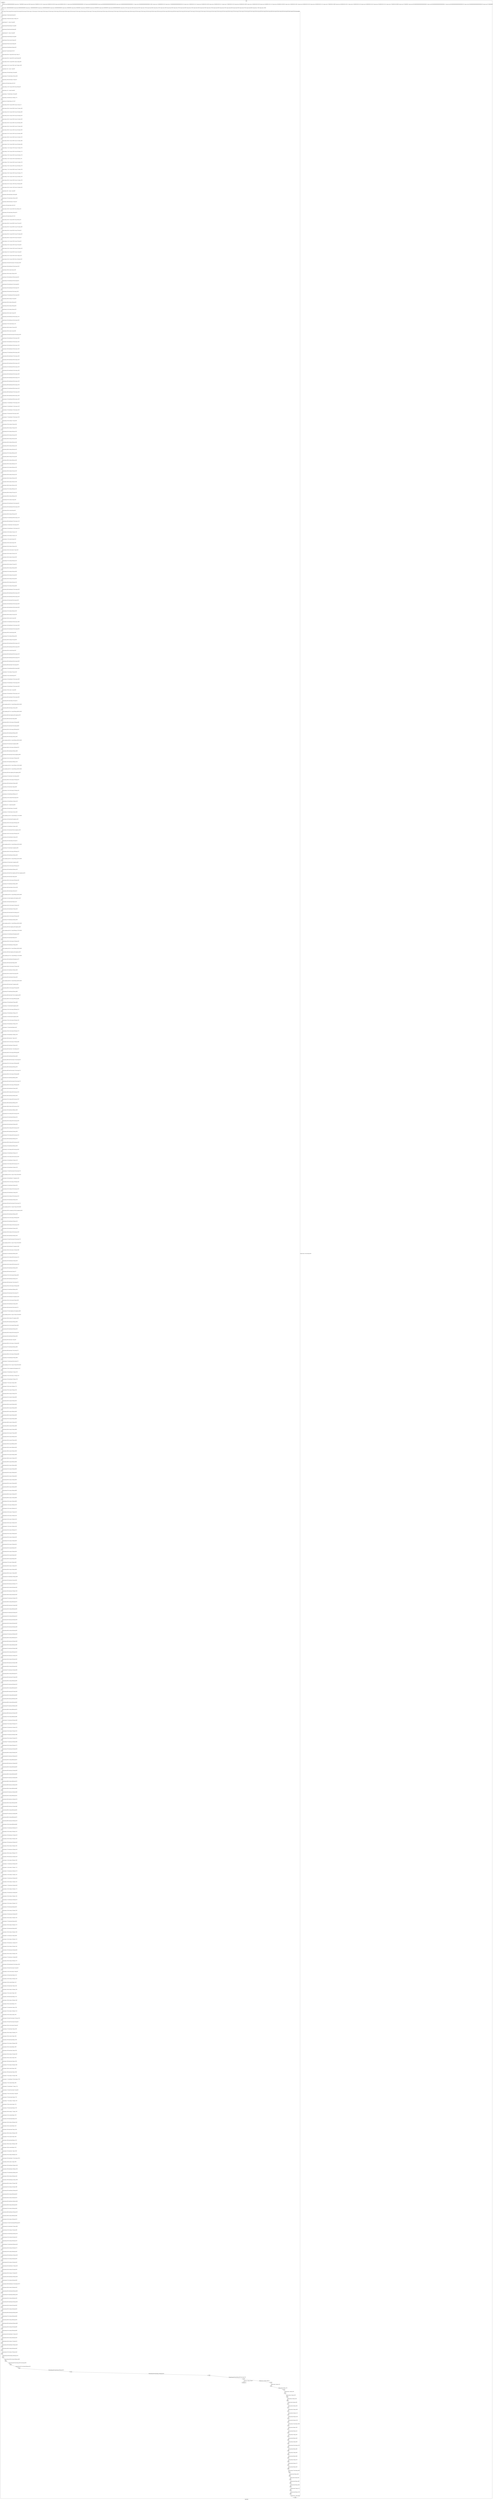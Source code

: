 digraph G {
label="Btor2XCFA";
subgraph cluster_0 {
label="main";
main_init[];
l1[];
l3[];
l4[];
l5[];
l6[];
l7[];
l8[];
l9[];
l10[];
l11[];
l12[];
l13[];
l14[];
l15[];
l16[];
l17[];
l18[];
l19[];
l20[];
l21[];
l22[];
l23[];
l24[];
l25[];
l26[];
l27[];
l28[];
l29[];
l30[];
l31[];
l32[];
l33[];
l34[];
l35[];
l36[];
l37[];
l38[];
l39[];
l40[];
l41[];
l42[];
l43[];
l44[];
l45[];
l46[];
l47[];
l48[];
l49[];
l50[];
l51[];
l52[];
l53[];
l54[];
l55[];
l56[];
l57[];
l58[];
l59[];
l60[];
l61[];
l62[];
l63[];
l64[];
l65[];
l66[];
l67[];
l68[];
l69[];
l70[];
l71[];
l72[];
l73[];
l74[];
l75[];
l76[];
l77[];
l78[];
l79[];
l80[];
l81[];
l82[];
l83[];
l84[];
l85[];
l86[];
l87[];
l88[];
l89[];
l90[];
l91[];
l92[];
l93[];
l94[];
l95[];
l96[];
l97[];
l98[];
l99[];
l100[];
l101[];
l102[];
l103[];
l104[];
l105[];
l106[];
l107[];
l108[];
l109[];
l110[];
l111[];
l112[];
l113[];
l114[];
l115[];
l116[];
l117[];
l118[];
l119[];
l120[];
l121[];
l122[];
l123[];
l124[];
l125[];
l126[];
l127[];
l128[];
l129[];
l130[];
l131[];
l132[];
l133[];
l134[];
l135[];
l136[];
l137[];
l138[];
l139[];
l140[];
l141[];
l142[];
l143[];
l144[];
l145[];
l146[];
l147[];
l148[];
l149[];
l150[];
l151[];
l152[];
l153[];
l154[];
l155[];
l156[];
l157[];
l158[];
l159[];
l160[];
l161[];
l162[];
l163[];
l164[];
l165[];
l166[];
l167[];
l168[];
l169[];
l170[];
l171[];
l172[];
l173[];
l174[];
l175[];
l176[];
l177[];
l178[];
l179[];
l180[];
l181[];
l182[];
l183[];
l184[];
l185[];
l186[];
l187[];
l188[];
l189[];
l190[];
l191[];
l192[];
l193[];
l194[];
l195[];
l196[];
l197[];
l198[];
l199[];
l200[];
l201[];
l202[];
l203[];
l204[];
l205[];
l206[];
l207[];
l208[];
l209[];
l210[];
l211[];
l212[];
l213[];
l214[];
l215[];
l216[];
l217[];
l218[];
l219[];
l220[];
l221[];
l222[];
l223[];
l224[];
l225[];
l226[];
l227[];
l228[];
l229[];
l230[];
l231[];
l232[];
l233[];
l234[];
l235[];
l236[];
l237[];
l238[];
l239[];
l240[];
l241[];
l242[];
l243[];
l244[];
l245[];
l246[];
l247[];
l248[];
l249[];
l250[];
l251[];
l252[];
l253[];
l254[];
l255[];
l256[];
l257[];
l258[];
l259[];
l260[];
l261[];
l262[];
l263[];
l264[];
l265[];
l266[];
l267[];
l268[];
l269[];
l270[];
l271[];
l272[];
l273[];
l274[];
l275[];
l276[];
l277[];
l278[];
l279[];
l280[];
l281[];
l282[];
l283[];
l284[];
l285[];
l286[];
l287[];
l288[];
l289[];
l290[];
l291[];
l292[];
l293[];
l294[];
l295[];
l296[];
l297[];
l298[];
l299[];
l300[];
l301[];
l302[];
l303[];
l304[];
l305[];
l306[];
l307[];
l308[];
l309[];
l310[];
l311[];
l312[];
l313[];
l314[];
l315[];
l316[];
l317[];
l318[];
l319[];
l320[];
l321[];
l322[];
l323[];
l324[];
l325[];
l326[];
l327[];
l328[];
l329[];
l330[];
l331[];
l332[];
l333[];
l334[];
l335[];
l336[];
l337[];
l338[];
l339[];
l340[];
l341[];
l342[];
l343[];
l344[];
l345[];
l346[];
l347[];
l348[];
l349[];
l350[];
l351[];
l352[];
l353[];
l354[];
l355[];
l356[];
l357[];
l358[];
l359[];
l360[];
l361[];
l362[];
l363[];
l364[];
l365[];
l366[];
l367[];
l368[];
l369[];
l370[];
l371[];
l372[];
l373[];
l374[];
l375[];
l376[];
l377[];
l378[];
l379[];
l380[];
l381[];
l382[];
l383[];
l384[];
l385[];
l386[];
l387[];
l388[];
l389[];
l390[];
l391[];
l392[];
l393[];
l394[];
l395[];
l396[];
l397[];
l398[];
l399[];
l400[];
l401[];
l402[];
l403[];
l404[];
l405[];
l406[];
l407[];
l408[];
l409[];
l410[];
l411[];
l412[];
l413[];
l414[];
l415[];
l416[];
l417[];
l418[];
l419[];
l420[];
l421[];
l422[];
l423[];
l424[];
l425[];
l426[];
l427[];
l428[];
l429[];
l430[];
l431[];
l432[];
l433[];
l434[];
l435[];
l436[];
l437[];
l438[];
l439[];
l440[];
l441[];
l442[];
l443[];
l444[];
l445[];
l446[];
l447[];
l448[];
l449[];
l450[];
l451[];
l452[];
l453[];
l454[];
l455[];
l456[];
l457[];
l458[];
l459[];
l460[];
l461[];
l462[];
l463[];
l464[];
l465[];
l466[];
l467[];
l468[];
l469[];
l470[];
l471[];
l472[];
l473[];
l474[];
l475[];
l476[];
l477[];
l478[];
l479[];
l480[];
l481[];
l482[];
l483[];
l484[];
l485[];
l486[];
l487[];
l488[];
l489[];
l490[];
l491[];
l492[];
l493[];
l494[];
l495[];
l496[];
l497[];
l498[];
l499[];
l500[];
l501[];
l502[];
l503[];
l504[];
l505[];
l506[];
l507[];
l508[];
l509[];
l510[];
l511[];
l512[];
l513[];
l514[];
l515[];
l516[];
l517[];
l518[];
l519[];
l520[];
l521[];
l522[];
l523[];
l524[];
l525[];
l526[];
l527[];
l528[];
l529[];
l530[];
l531[];
l532[];
l533[];
l534[];
l535[];
l536[];
l537[];
l538[];
l539[];
l540[];
l541[];
l542[];
l543[];
l544[];
l545[];
l546[];
l547[];
l548[];
l549[];
l550[];
l551[];
l552[];
l553[];
l554[];
l555[];
l556[];
l557[];
l558[];
l559[];
l560[];
l561[];
l562[];
l563[];
l564[];
l565[];
l566[];
l567[];
l568[];
l569[];
l570[];
l571[];
l572[];
l573[];
l574[];
l575[];
l576[];
l577[];
l578[];
l579[];
l580[];
l581[];
l582[];
l583[];
l584[];
l585[];
l586[];
l587[];
l588[];
l589[];
l590[];
l591[];
l592[];
l593[];
l594[];
l595[];
l596[];
l597[];
l598[];
l599[];
l600[];
l601[];
l602[];
l603[];
l604[];
l605[];
l606[];
l607[];
l608[];
l609[];
l610[];
l611[];
l612[];
l613[];
l614[];
l615[];
l616[];
l617[];
l618[];
l619[];
l620[];
l621[];
l622[];
l623[];
l624[];
l625[];
l626[];
l627[];
l628[];
l629[];
l630[];
l631[];
l632[];
l633[];
l634[];
l635[];
l636[];
l637[];
l638[];
l639[];
l640[];
l641[];
l642[];
l643[];
l644[];
l645[];
l646[];
l647[];
l648[];
l649[];
l650[];
l651[];
l652[];
l653[];
l654[];
l655[];
l656[];
l657[];
l658[];
l659[];
l660[];
l661[];
l662[];
l663[];
main_error[];
l664[];
l665[];
l666[];
l667[];
l668[];
l669[];
l670[];
l671[];
l672[];
l673[];
l674[];
l675[];
l676[];
l677[];
l678[];
l679[];
l680[];
l681[];
l682[];
l683[];
l684[];
l685[];
l686[];
l687[];
l688[];
l689[];
l690[];
l691[];
l692[];
l693[];
l694[];
l695[];
l696[];
main_init -> l1 [label="[(assign const_6 #b0000000000000000),(assign const_17 #b00000000),(assign const_30 #b0),(assign const_79 #b0000011011101011),(assign const_81 #b0000011001100100),(assign const_83 #b0000011000110111),(assign const_85 #b00000000000000000000000000111100),(assign const_86 #b0000000000000000),(assign const_88 #b00000000000000000000000000010000),(assign const_91 #b00000000000000000000000000001111),(assign const_106 #b00000000000000000000000011100001),(assign const_113 #b0000000010011010),(assign const_115 #b00000000000000000000000010010110),(assign const_121 #b0000100011011101),(assign const_123 #b0000100101100100),(assign const_125 #b0000100100110111),(assign const_127 #b0000100011011010),(assign const_129 #b0000100101100001),(assign const_131 #b0000100100110100),(assign const_134 #b0000011010111110),(assign const_136 #b0000011010010001),(assign const_141 #b0000100011100011),(assign const_143 #b0000100101101010),(assign const_145 #b0000100100111101),(assign const_147 #b0000100011100000),(assign const_149 #b0000100101100111),(assign const_151 #b0000100100111010),(assign const_153 #b0000100011100110),(assign const_155 #b0000100101101101),(assign const_157 #b0000100101000000),(assign const_197 #b00000001),(assign const_382 #b00000000000000000000000000000001),(assign const_385 #b00000000000000000000000000000111),(assign const_394 #b00000000000000000000000000001010),(assign const_403 #b00000000000000000000000000000100),(assign const_527 #b00000000)] "];
l3 -> l4 [label="[(havoc input_78),(havoc input_80),(havoc input_82),(havoc input_84),(havoc input_103),(havoc input_112),(havoc input_114),(havoc input_120),(havoc input_122),(havoc input_124),(havoc input_126),(havoc input_128),(havoc input_130),(havoc input_132),(havoc input_133),(havoc input_135),(havoc input_137),(havoc input_138),(havoc input_139),(havoc input_140),(havoc input_142),(havoc input_144),(havoc input_146),(havoc input_148),(havoc input_150),(havoc input_152),(havoc input_154),(havoc input_156),(havoc input_158),(havoc input_184),(havoc input_196),(havoc input_198),(havoc input_202),(havoc input_203),(havoc input_207),(havoc input_210),(havoc input_213),(havoc input_214),(havoc input_218),(havoc input_219),(havoc input_220),(havoc input_236),(havoc input_276),(havoc input_310),(havoc input_312),(havoc input_322),(havoc input_325),(havoc input_329),(havoc input_333),(havoc input_336),(havoc input_343),(havoc input_345),(havoc input_353),(havoc input_367),(havoc input_369)] "];
l4 -> l5 [label="[(assign binary_75 (bvand state_39 state_53))] "];
l5 -> l6 [label="[(assign binary_76 (bvand (bvnot state_73) binary_75))] "];
l6 -> l7 [label="[(assign binary_87 (++ state_15 const_86))] "];
l7 -> l8 [label="[(assign binary_89 (bvashr binary_87 const_88))] "];
l8 -> l9 [label="[(assign binary_90 (bvadd const_85 binary_89))] "];
l9 -> l10 [label="[(assign binary_92 (++ state_13 const_86))] "];
l10 -> l11 [label="[(assign binary_93 (bvashr binary_92 const_88))] "];
l11 -> l12 [label="[(assign binary_94 (bvmul const_91 binary_93))] "];
l12 -> l13 [label="[(assign binary_95 (bvmul const_91 binary_94))] "];
l13 -> l14 [label="[(assign binary_96 (bvadd binary_90 binary_95))] "];
l14 -> l15 [label="[(assign slice_97 (extract binary_96 0 16))] "];
l15 -> l16 [label="[(assign ternary_98 (ite (= input_84 #b1) slice_97 state_7))] "];
l16 -> l17 [label="[(assign ternary_99 (ite (= input_82 #b1) const_83 ternary_98))] "];
l17 -> l18 [label="[(assign ternary_100 (ite (= input_80 #b1) const_81 ternary_99))] "];
l18 -> l19 [label="[(assign ternary_101 (ite (= input_78 #b1) const_79 ternary_100))] "];
l19 -> l20 [label="[(assign binary_104 (++ state_7 const_86))] "];
l20 -> l21 [label="[(assign binary_105 (bvashr binary_104 const_88))] "];
l21 -> l22 [label="[(assign binary_107 (bvsrem binary_105 const_106))] "];
l22 -> l23 [label="[(assign binary_108 (bvsdiv binary_107 const_91))] "];
l23 -> l24 [label="[(assign slice_109 (extract binary_108 0 16))] "];
l24 -> l25 [label="[(assign ternary_110 (ite (= input_103 #b1) slice_109 state_9))] "];
l25 -> l26 [label="[(assign binary_116 (++ state_9 const_86))] "];
l26 -> l27 [label="[(assign binary_117 (bvashr binary_116 const_88))] "];
l27 -> l28 [label="[(assign binary_118 (bvadd const_115 binary_117))] "];
l28 -> l29 [label="[(assign slice_119 (extract binary_118 0 16))] "];
l29 -> l30 [label="[(assign ternary_159 (ite (= input_158 #b1) const_131 state_11))] "];
l30 -> l31 [label="[(assign ternary_160 (ite (= input_156 #b1) const_157 ternary_159))] "];
l31 -> l32 [label="[(assign ternary_161 (ite (= input_154 #b1) const_155 ternary_160))] "];
l32 -> l33 [label="[(assign ternary_162 (ite (= input_152 #b1) const_153 ternary_161))] "];
l33 -> l34 [label="[(assign ternary_163 (ite (= input_150 #b1) const_151 ternary_162))] "];
l34 -> l35 [label="[(assign ternary_164 (ite (= input_148 #b1) const_149 ternary_163))] "];
l35 -> l36 [label="[(assign ternary_165 (ite (= input_146 #b1) const_147 ternary_164))] "];
l36 -> l37 [label="[(assign ternary_166 (ite (= input_144 #b1) const_145 ternary_165))] "];
l37 -> l38 [label="[(assign ternary_167 (ite (= input_142 #b1) const_143 ternary_166))] "];
l38 -> l39 [label="[(assign ternary_168 (ite (= input_140 #b1) const_141 ternary_167))] "];
l39 -> l40 [label="[(assign ternary_169 (ite (= input_139 #b1) const_131 ternary_168))] "];
l40 -> l41 [label="[(assign ternary_170 (ite (= input_138 #b1) const_129 ternary_169))] "];
l41 -> l42 [label="[(assign ternary_171 (ite (= input_137 #b1) const_127 ternary_170))] "];
l42 -> l43 [label="[(assign ternary_172 (ite (= input_135 #b1) const_136 ternary_171))] "];
l43 -> l44 [label="[(assign ternary_173 (ite (= input_133 #b1) const_134 ternary_172))] "];
l44 -> l45 [label="[(assign ternary_174 (ite (= input_132 #b1) const_83 ternary_173))] "];
l45 -> l46 [label="[(assign ternary_175 (ite (= input_130 #b1) const_131 ternary_174))] "];
l46 -> l47 [label="[(assign ternary_176 (ite (= input_128 #b1) const_129 ternary_175))] "];
l47 -> l48 [label="[(assign ternary_177 (ite (= input_126 #b1) const_127 ternary_176))] "];
l48 -> l49 [label="[(assign ternary_178 (ite (= input_124 #b1) const_125 ternary_177))] "];
l49 -> l50 [label="[(assign ternary_179 (ite (= input_122 #b1) const_123 ternary_178))] "];
l50 -> l51 [label="[(assign ternary_180 (ite (= input_120 #b1) const_121 ternary_179))] "];
l51 -> l52 [label="[(assign ternary_181 (ite (= input_114 #b1) slice_119 ternary_180))] "];
l52 -> l53 [label="[(assign ternary_182 (ite (= input_112 #b1) const_113 ternary_181))] "];
l53 -> l54 [label="[(assign binary_185 (++ state_11 const_86))] "];
l54 -> l55 [label="[(assign binary_186 (bvashr binary_185 const_88))] "];
l55 -> l56 [label="[(assign binary_187 (bvsrem binary_186 const_106))] "];
l56 -> l57 [label="[(assign binary_188 (bvsdiv binary_187 const_91))] "];
l57 -> l58 [label="[(assign slice_189 (extract binary_188 0 16))] "];
l58 -> l59 [label="[(assign ternary_190 (ite (= input_184 #b1) slice_189 state_13))] "];
l59 -> l60 [label="[(assign binary_192 (bvsrem binary_186 const_91))] "];
l60 -> l61 [label="[(assign slice_193 (extract binary_192 0 16))] "];
l61 -> l62 [label="[(assign ternary_194 (ite (= input_184 #b1) slice_193 state_15))] "];
l62 -> l63 [label="[(assign ternary_199 (ite (= input_198 #b1) const_197 state_18))] "];
l63 -> l64 [label="[(assign ternary_200 (ite (= input_196 #b1) const_197 ternary_199))] "];
l64 -> l65 [label="[(assign ternary_204 (ite (= input_203 #b1) const_197 state_20))] "];
l65 -> l66 [label="[(assign ternary_205 (ite (= input_202 #b1) const_197 ternary_204))] "];
l66 -> l67 [label="[(assign ternary_208 (ite (= input_207 #b1) const_197 state_22))] "];
l67 -> l68 [label="[(assign ternary_211 (ite (= input_210 #b1) const_197 state_24))] "];
l68 -> l69 [label="[(assign ternary_215 (ite (= input_214 #b1) const_197 state_26))] "];
l69 -> l70 [label="[(assign ternary_216 (ite (= input_213 #b1) const_197 ternary_215))] "];
l70 -> l71 [label="[(assign ternary_221 (ite (= input_220 #b1) const_131 state_28))] "];
l71 -> l72 [label="[(assign ternary_222 (ite (= input_219 #b1) slice_97 ternary_221))] "];
l72 -> l73 [label="[(assign ternary_223 (ite (= input_218 #b1) slice_119 ternary_222))] "];
l73 -> l74 [label="[(assign binary_225 (bvand (bvnot state_31) (bvnot input_158)))] "];
l74 -> l75 [label="[(assign binary_226 (bvand binary_225 (bvnot input_220)))] "];
l75 -> l76 [label="[(assign binary_228 (bvor state_33 input_158))] "];
l76 -> l77 [label="[(assign binary_229 (bvor binary_228 input_220))] "];
l77 -> l78 [label="[(assign binary_230 (bvand binary_229 (bvnot input_84)))] "];
l78 -> l79 [label="[(assign binary_231 (bvand binary_230 (bvnot input_82)))] "];
l79 -> l80 [label="[(assign binary_232 (bvand binary_231 (bvnot input_80)))] "];
l80 -> l81 [label="[(assign binary_233 (bvand binary_232 (bvnot input_78)))] "];
l81 -> l82 [label="[(assign binary_235 (bvand state_35 (bvnot input_103)))] "];
l82 -> l83 [label="[(assign binary_237 (bvand binary_235 (bvnot input_236)))] "];
l83 -> l84 [label="[(assign binary_238 (bvor binary_237 input_84))] "];
l84 -> l85 [label="[(assign binary_239 (bvor binary_238 input_82))] "];
l85 -> l86 [label="[(assign binary_240 (bvor binary_239 input_80))] "];
l86 -> l87 [label="[(assign binary_241 (bvor binary_240 input_78))] "];
l87 -> l88 [label="[(assign binary_243 (bvor state_37 input_103))] "];
l88 -> l89 [label="[(assign binary_244 (bvand binary_243 (bvnot input_114)))] "];
l89 -> l90 [label="[(assign binary_245 (bvand binary_244 (bvnot input_218)))] "];
l90 -> l91 [label="[(assign binary_247 (bvor state_39 input_114))] "];
l91 -> l92 [label="[(assign binary_248 (bvor binary_247 input_218))] "];
l92 -> l93 [label="[(assign binary_250 (bvor state_41 input_236))] "];
l93 -> l94 [label="[(assign binary_252 (bvand (bvnot state_43) (bvnot input_158)))] "];
l94 -> l95 [label="[(assign binary_253 (bvand binary_252 (bvnot input_156)))] "];
l95 -> l96 [label="[(assign binary_254 (bvand binary_253 (bvnot input_154)))] "];
l96 -> l97 [label="[(assign binary_255 (bvand binary_254 (bvnot input_152)))] "];
l97 -> l98 [label="[(assign binary_256 (bvand binary_255 (bvnot input_150)))] "];
l98 -> l99 [label="[(assign binary_257 (bvand binary_256 (bvnot input_148)))] "];
l99 -> l100 [label="[(assign binary_258 (bvand binary_257 (bvnot input_146)))] "];
l100 -> l101 [label="[(assign binary_259 (bvand binary_258 (bvnot input_144)))] "];
l101 -> l102 [label="[(assign binary_260 (bvand binary_259 (bvnot input_142)))] "];
l102 -> l103 [label="[(assign binary_261 (bvand binary_260 (bvnot input_140)))] "];
l103 -> l104 [label="[(assign binary_262 (bvand binary_261 (bvnot input_139)))] "];
l104 -> l105 [label="[(assign binary_263 (bvand binary_262 (bvnot input_138)))] "];
l105 -> l106 [label="[(assign binary_264 (bvand binary_263 (bvnot input_137)))] "];
l106 -> l107 [label="[(assign binary_265 (bvand binary_264 (bvnot input_135)))] "];
l107 -> l108 [label="[(assign binary_266 (bvand binary_265 (bvnot input_133)))] "];
l108 -> l109 [label="[(assign binary_267 (bvand binary_266 (bvnot input_132)))] "];
l109 -> l110 [label="[(assign binary_268 (bvand binary_267 (bvnot input_130)))] "];
l110 -> l111 [label="[(assign binary_269 (bvand binary_268 (bvnot input_128)))] "];
l111 -> l112 [label="[(assign binary_270 (bvand binary_269 (bvnot input_126)))] "];
l112 -> l113 [label="[(assign binary_271 (bvand binary_270 (bvnot input_124)))] "];
l113 -> l114 [label="[(assign binary_272 (bvand binary_271 (bvnot input_122)))] "];
l114 -> l115 [label="[(assign binary_273 (bvand binary_272 (bvnot input_120)))] "];
l115 -> l116 [label="[(assign binary_275 (bvand state_45 (bvnot input_184)))] "];
l116 -> l117 [label="[(assign binary_277 (bvand binary_275 (bvnot input_276)))] "];
l117 -> l118 [label="[(assign binary_278 (bvor binary_277 input_158))] "];
l118 -> l119 [label="[(assign binary_279 (bvor binary_278 input_156))] "];
l119 -> l120 [label="[(assign binary_280 (bvor binary_279 input_154))] "];
l120 -> l121 [label="[(assign binary_281 (bvor binary_280 input_152))] "];
l121 -> l122 [label="[(assign binary_282 (bvor binary_281 input_150))] "];
l122 -> l123 [label="[(assign binary_283 (bvor binary_282 input_148))] "];
l123 -> l124 [label="[(assign binary_284 (bvor binary_283 input_146))] "];
l124 -> l125 [label="[(assign binary_285 (bvor binary_284 input_144))] "];
l125 -> l126 [label="[(assign binary_286 (bvor binary_285 input_142))] "];
l126 -> l127 [label="[(assign binary_287 (bvor binary_286 input_140))] "];
l127 -> l128 [label="[(assign binary_288 (bvor binary_287 input_139))] "];
l128 -> l129 [label="[(assign binary_289 (bvor binary_288 input_138))] "];
l129 -> l130 [label="[(assign binary_290 (bvor binary_289 input_137))] "];
l130 -> l131 [label="[(assign binary_291 (bvor binary_290 input_135))] "];
l131 -> l132 [label="[(assign binary_292 (bvor binary_291 input_133))] "];
l132 -> l133 [label="[(assign binary_293 (bvor binary_292 input_132))] "];
l133 -> l134 [label="[(assign binary_294 (bvor binary_293 input_130))] "];
l134 -> l135 [label="[(assign binary_295 (bvor binary_294 input_128))] "];
l135 -> l136 [label="[(assign binary_296 (bvor binary_295 input_126))] "];
l136 -> l137 [label="[(assign binary_297 (bvor binary_296 input_124))] "];
l137 -> l138 [label="[(assign binary_298 (bvor binary_297 input_122))] "];
l138 -> l139 [label="[(assign binary_299 (bvor binary_298 input_120))] "];
l139 -> l140 [label="[(assign binary_301 (bvor state_47 input_184))] "];
l140 -> l141 [label="[(assign binary_302 (bvand binary_301 (bvnot input_84)))] "];
l141 -> l142 [label="[(assign binary_303 (bvand binary_302 (bvnot input_219)))] "];
l142 -> l143 [label="[(assign binary_305 (bvor state_49 input_84))] "];
l143 -> l144 [label="[(assign binary_306 (bvor binary_305 input_219))] "];
l144 -> l145 [label="[(assign binary_307 (bvand binary_306 (bvnot input_114)))] "];
l145 -> l146 [label="[(assign binary_308 (bvand binary_307 (bvnot input_112)))] "];
l146 -> l147 [label="[(assign binary_311 (bvand state_51 (bvnot input_310)))] "];
l147 -> l148 [label="[(assign binary_313 (bvand binary_311 (bvnot input_312)))] "];
l148 -> l149 [label="[(assign binary_314 (bvor binary_313 input_114))] "];
l149 -> l150 [label="[(assign binary_315 (bvor binary_314 input_112))] "];
l150 -> l151 [label="[(assign binary_317 (bvor state_53 input_312))] "];
l151 -> l152 [label="[(assign binary_319 (bvor state_55 input_276))] "];
l152 -> l153 [label="[(assign binary_320 (bvor binary_319 input_310))] "];
l153 -> l154 [label="[(assign binary_323 (bvor (bvnot state_57) input_322))] "];
l154 -> l155 [label="[(assign binary_324 (bvor binary_323 input_214))] "];
l155 -> l156 [label="[(assign binary_326 (bvor binary_324 input_325))] "];
l156 -> l157 [label="[(assign binary_327 (bvor binary_326 input_210))] "];
l157 -> l158 [label="[(assign binary_328 (bvor binary_327 input_207))] "];
l158 -> l159 [label="[(assign binary_330 (bvor binary_328 input_329))] "];
l159 -> l160 [label="[(assign binary_331 (bvor binary_330 input_196))] "];
l160 -> l161 [label="[(assign binary_332 (bvor binary_331 input_202))] "];
l161 -> l162 [label="[(assign binary_334 (bvor binary_332 input_333))] "];
l162 -> l163 [label="[(assign binary_335 (bvor binary_334 input_213))] "];
l163 -> l164 [label="[(assign binary_337 (bvor binary_335 input_336))] "];
l164 -> l165 [label="[(assign binary_338 (bvand binary_337 (bvnot input_220)))] "];
l165 -> l166 [label="[(assign binary_339 (bvand binary_338 (bvnot input_219)))] "];
l166 -> l167 [label="[(assign binary_340 (bvand binary_339 (bvnot input_218)))] "];
l167 -> l168 [label="[(assign binary_342 (bvand state_59 (bvnot input_322)))] "];
l168 -> l169 [label="[(assign binary_344 (bvand binary_342 (bvnot input_343)))] "];
l169 -> l170 [label="[(assign binary_346 (bvand binary_344 (bvnot input_345)))] "];
l170 -> l171 [label="[(assign binary_347 (bvor binary_346 input_220))] "];
l171 -> l172 [label="[(assign binary_348 (bvor binary_347 input_219))] "];
l172 -> l173 [label="[(assign binary_350 (bvor state_61 input_343))] "];
l173 -> l174 [label="[(assign binary_351 (bvand binary_350 (bvnot input_198)))] "];
l174 -> l175 [label="[(assign binary_352 (bvand binary_351 (bvnot input_203)))] "];
l175 -> l176 [label="[(assign binary_354 (bvand binary_352 (bvnot input_353)))] "];
l176 -> l177 [label="[(assign binary_356 (bvor state_63 input_198))] "];
l177 -> l178 [label="[(assign binary_357 (bvor binary_356 input_203))] "];
l178 -> l179 [label="[(assign binary_358 (bvor binary_357 input_353))] "];
l179 -> l180 [label="[(assign binary_359 (bvand binary_358 (bvnot input_214)))] "];
l180 -> l181 [label="[(assign binary_360 (bvand binary_359 (bvnot input_325)))] "];
l181 -> l182 [label="[(assign binary_362 (bvor state_65 input_345))] "];
l182 -> l183 [label="[(assign binary_363 (bvand binary_362 (bvnot input_210)))] "];
l183 -> l184 [label="[(assign binary_364 (bvand binary_363 (bvnot input_207)))] "];
l184 -> l185 [label="[(assign binary_365 (bvand binary_364 (bvnot input_329)))] "];
l185 -> l186 [label="[(assign binary_368 (bvand state_67 (bvnot input_367)))] "];
l186 -> l187 [label="[(assign binary_370 (bvand binary_368 (bvnot input_369)))] "];
l187 -> l188 [label="[(assign binary_371 (bvor binary_370 input_218))] "];
l188 -> l189 [label="[(assign binary_373 (bvor state_69 input_367))] "];
l189 -> l190 [label="[(assign binary_374 (bvand binary_373 (bvnot input_196)))] "];
l190 -> l191 [label="[(assign binary_375 (bvand binary_374 (bvnot input_202)))] "];
l191 -> l192 [label="[(assign binary_376 (bvand binary_375 (bvnot input_333)))] "];
l192 -> l193 [label="[(assign binary_378 (bvor state_71 input_369))] "];
l193 -> l194 [label="[(assign binary_379 (bvand binary_378 (bvnot input_213)))] "];
l194 -> l195 [label="[(assign binary_380 (bvand binary_379 (bvnot input_336)))] "];
l195 -> l196 [label="[(assign binary_383 (bvsrem binary_105 const_91))] "];
l196 -> l197 [label="[(assign comparison_384 (ite (= const_382 binary_383) #b1 #b0))] "];
l197 -> l198 [label="[(assign binary_386 (bvsdiv binary_105 const_106))] "];
l198 -> l199 [label="[(assign comparison_387 (ite (= const_385 binary_386) #b1 #b0))] "];
l199 -> l200 [label="[(assign binary_388 (bvand comparison_384 comparison_387))] "];
l200 -> l201 [label="[(assign binary_389 (bvand state_35 binary_388))] "];
l201 -> l202 [label="[(assign binary_390 (bvor (bvnot input_103) binary_389))] "];
l202 -> l203 [label="[(assign binary_391 (bvand state_35 (bvnot binary_388)))] "];
l203 -> l204 [label="[(assign binary_392 (bvor (bvnot input_236) binary_391))] "];
l204 -> l205 [label="[(assign binary_393 (bvand binary_390 binary_392))] "];
l205 -> l206 [label="[(assign binary_395 (bvsdiv binary_186 const_106))] "];
l206 -> l207 [label="[(assign comparison_396 (ite (= const_394 binary_395) #b1 #b0))] "];
l207 -> l208 [label="[(assign binary_397 (bvand state_45 comparison_396))] "];
l208 -> l209 [label="[(assign binary_398 (bvor (bvnot input_184) binary_397))] "];
l209 -> l210 [label="[(assign binary_399 (bvand binary_393 binary_398))] "];
l210 -> l211 [label="[(assign binary_400 (bvand state_45 (bvnot comparison_396)))] "];
l211 -> l212 [label="[(assign binary_401 (bvor (bvnot input_276) binary_400))] "];
l212 -> l213 [label="[(assign binary_402 (bvand binary_399 binary_401))] "];
l213 -> l214 [label="[(assign comparison_404 (ite (= const_403 binary_192) #b1 #b0))] "];
l214 -> l215 [label="[(assign comparison_405 (ite (= const_394 binary_188) #b1 #b0))] "];
l215 -> l216 [label="[(assign binary_406 (bvand comparison_404 comparison_405))] "];
l216 -> l217 [label="[(assign binary_407 (bvand state_51 (bvnot binary_406)))] "];
l217 -> l218 [label="[(assign binary_408 (bvor (bvnot input_310) binary_407))] "];
l218 -> l219 [label="[(assign binary_409 (bvand binary_402 binary_408))] "];
l219 -> l220 [label="[(assign binary_410 (bvand state_51 binary_406))] "];
l220 -> l221 [label="[(assign binary_411 (bvor (bvnot input_312) binary_410))] "];
l221 -> l222 [label="[(assign binary_412 (bvand binary_409 binary_411))] "];
l222 -> l223 [label="[(assign binary_413 (bvor state_59 (bvnot input_322)))] "];
l223 -> l224 [label="[(assign binary_414 (bvand binary_412 binary_413))] "];
l224 -> l225 [label="[(assign binary_415 (++ state_28 const_86))] "];
l225 -> l226 [label="[(assign binary_416 (bvashr binary_415 const_88))] "];
l226 -> l227 [label="[(assign binary_417 (bvsdiv binary_416 const_106))] "];
l227 -> l228 [label="[(assign comparison_418 (ite (= const_382 binary_417) #b1 #b0))] "];
l228 -> l229 [label="[(assign binary_419 (bvand state_59 comparison_418))] "];
l229 -> l230 [label="[(assign binary_420 (bvor (bvnot input_343) binary_419))] "];
l230 -> l231 [label="[(assign binary_421 (bvand binary_414 binary_420))] "];
l231 -> l232 [label="[(assign binary_422 (bvand state_59 (bvnot comparison_418)))] "];
l232 -> l233 [label="[(assign binary_423 (bvor (bvnot input_345) binary_422))] "];
l233 -> l234 [label="[(assign binary_424 (bvand binary_421 binary_423))] "];
l234 -> l235 [label="[(assign binary_425 (bvsrem binary_416 const_91))] "];
l235 -> l236 [label="[(assign comparison_426 (ite (= const_382 binary_425) #b1 #b0))] "];
l236 -> l237 [label="[(assign binary_427 (bvand state_61 comparison_426))] "];
l237 -> l238 [label="[(assign binary_428 (bvor (bvnot input_198) binary_427))] "];
l238 -> l239 [label="[(assign binary_429 (bvand binary_424 binary_428))] "];
l239 -> l240 [label="[(assign comparison_430 (ite (= const_403 binary_425) #b1 #b0))] "];
l240 -> l241 [label="[(assign binary_431 (bvand state_61 comparison_430))] "];
l241 -> l242 [label="[(assign binary_432 (bvor (bvnot input_203) binary_431))] "];
l242 -> l243 [label="[(assign binary_433 (bvand binary_429 binary_432))] "];
l243 -> l244 [label="[(assign binary_434 (bvand (bvnot comparison_426) (bvnot comparison_430)))] "];
l244 -> l245 [label="[(assign binary_435 (bvand state_61 binary_434))] "];
l245 -> l246 [label="[(assign binary_436 (bvor (bvnot input_353) binary_435))] "];
l246 -> l247 [label="[(assign binary_437 (bvand binary_433 binary_436))] "];
l247 -> l248 [label="[(assign binary_438 (bvsrem binary_416 const_106))] "];
l248 -> l249 [label="[(assign binary_439 (bvsdiv binary_438 const_91))] "];
l249 -> l250 [label="[(assign comparison_440 (ite (= const_394 binary_439) #b1 #b0))] "];
l250 -> l251 [label="[(assign binary_441 (bvand comparison_430 comparison_440))] "];
l251 -> l252 [label="[(assign binary_442 (bvand state_63 binary_441))] "];
l252 -> l253 [label="[(assign binary_443 (bvor (bvnot input_214) binary_442))] "];
l253 -> l254 [label="[(assign binary_444 (bvand binary_437 binary_443))] "];
l254 -> l255 [label="[(assign binary_445 (bvand state_63 (bvnot binary_441)))] "];
l255 -> l256 [label="[(assign binary_446 (bvor (bvnot input_325) binary_445))] "];
l256 -> l257 [label="[(assign binary_447 (bvand binary_444 binary_446))] "];
l257 -> l258 [label="[(assign comparison_448 (ite (= const_385 binary_439) #b1 #b0))] "];
l258 -> l259 [label="[(assign binary_449 (bvand comparison_426 comparison_448))] "];
l259 -> l260 [label="[(assign comparison_450 (ite (= const_394 binary_417) #b1 #b0))] "];
l260 -> l261 [label="[(assign binary_451 (bvand binary_449 comparison_450))] "];
l261 -> l262 [label="[(assign binary_452 (bvand state_65 binary_451))] "];
l262 -> l263 [label="[(assign binary_453 (bvor (bvnot input_210) binary_452))] "];
l263 -> l264 [label="[(assign binary_454 (bvand binary_447 binary_453))] "];
l264 -> l265 [label="[(assign comparison_455 (ite (= const_403 binary_439) #b1 #b0))] "];
l265 -> l266 [label="[(assign binary_456 (bvand comparison_426 comparison_455))] "];
l266 -> l267 [label="[(assign comparison_457 (ite (= const_385 binary_417) #b1 #b0))] "];
l267 -> l268 [label="[(assign binary_458 (bvand binary_456 comparison_457))] "];
l268 -> l269 [label="[(assign binary_459 (bvand state_65 binary_458))] "];
l269 -> l270 [label="[(assign binary_460 (bvor (bvnot input_207) binary_459))] "];
l270 -> l271 [label="[(assign binary_461 (bvand binary_454 binary_460))] "];
l271 -> l272 [label="[(assign binary_462 (bvor state_65 (bvnot input_329)))] "];
l272 -> l273 [label="[(assign binary_463 (bvand binary_461 binary_462))] "];
l273 -> l274 [label="[(assign comparison_464 (ite (= const_382 binary_439) #b1 #b0))] "];
l274 -> l275 [label="[(assign binary_465 (bvand state_67 comparison_464))] "];
l275 -> l276 [label="[(assign binary_466 (bvor (bvnot input_367) binary_465))] "];
l276 -> l277 [label="[(assign binary_467 (bvand binary_463 binary_466))] "];
l277 -> l278 [label="[(assign binary_468 (bvand state_67 (bvnot comparison_464)))] "];
l278 -> l279 [label="[(assign binary_469 (bvor (bvnot input_369) binary_468))] "];
l279 -> l280 [label="[(assign binary_470 (bvand binary_467 binary_469))] "];
l280 -> l281 [label="[(assign binary_471 (bvand state_69 comparison_426))] "];
l281 -> l282 [label="[(assign binary_472 (bvor (bvnot input_196) binary_471))] "];
l282 -> l283 [label="[(assign binary_473 (bvand binary_470 binary_472))] "];
l283 -> l284 [label="[(assign binary_474 (bvand state_69 comparison_430))] "];
l284 -> l285 [label="[(assign binary_475 (bvor (bvnot input_202) binary_474))] "];
l285 -> l286 [label="[(assign binary_476 (bvand binary_473 binary_475))] "];
l286 -> l287 [label="[(assign binary_477 (bvand state_69 binary_434))] "];
l287 -> l288 [label="[(assign binary_478 (bvor (bvnot input_333) binary_477))] "];
l288 -> l289 [label="[(assign binary_479 (bvand binary_476 binary_478))] "];
l289 -> l290 [label="[(assign binary_480 (bvand state_71 binary_441))] "];
l290 -> l291 [label="[(assign binary_481 (bvor (bvnot input_213) binary_480))] "];
l291 -> l292 [label="[(assign binary_482 (bvand binary_479 binary_481))] "];
l292 -> l293 [label="[(assign binary_483 (bvand state_71 (bvnot binary_441)))] "];
l293 -> l294 [label="[(assign binary_484 (bvor (bvnot input_336) binary_483))] "];
l294 -> l295 [label="[(assign binary_485 (bvand binary_482 binary_484))] "];
l295 -> l296 [label="[(assign binary_486 (bvand (bvnot state_31) (bvnot state_43)))] "];
l296 -> l297 [label="[(assign binary_487 (bvor (bvnot input_158) binary_486))] "];
l297 -> l298 [label="[(assign binary_488 (bvand binary_485 binary_487))] "];
l298 -> l299 [label="[(assign binary_489 (bvand (bvnot state_31) (bvnot state_57)))] "];
l299 -> l300 [label="[(assign binary_490 (bvor (bvnot input_220) binary_489))] "];
l300 -> l301 [label="[(assign binary_491 (bvand binary_488 binary_490))] "];
l301 -> l302 [label="[(assign binary_492 (bvand (bvnot state_43) (bvnot state_57)))] "];
l302 -> l303 [label="[(assign binary_493 (bvor (bvnot input_156) binary_492))] "];
l303 -> l304 [label="[(assign binary_494 (bvand binary_491 binary_493))] "];
l304 -> l305 [label="[(assign binary_495 (bvor binary_492 (bvnot input_154)))] "];
l305 -> l306 [label="[(assign binary_496 (bvand binary_494 binary_495))] "];
l306 -> l307 [label="[(assign binary_497 (bvor binary_492 (bvnot input_152)))] "];
l307 -> l308 [label="[(assign binary_498 (bvand binary_496 binary_497))] "];
l308 -> l309 [label="[(assign binary_499 (bvor binary_492 (bvnot input_150)))] "];
l309 -> l310 [label="[(assign binary_500 (bvand binary_498 binary_499))] "];
l310 -> l311 [label="[(assign binary_501 (bvor binary_492 (bvnot input_148)))] "];
l311 -> l312 [label="[(assign binary_502 (bvand binary_500 binary_501))] "];
l312 -> l313 [label="[(assign binary_503 (bvor binary_492 (bvnot input_146)))] "];
l313 -> l314 [label="[(assign binary_504 (bvand binary_502 binary_503))] "];
l314 -> l315 [label="[(assign binary_505 (bvor binary_492 (bvnot input_144)))] "];
l315 -> l316 [label="[(assign binary_506 (bvand binary_504 binary_505))] "];
l316 -> l317 [label="[(assign binary_507 (bvor binary_492 (bvnot input_142)))] "];
l317 -> l318 [label="[(assign binary_508 (bvand binary_506 binary_507))] "];
l318 -> l319 [label="[(assign binary_509 (bvor binary_492 (bvnot input_140)))] "];
l319 -> l320 [label="[(assign binary_510 (bvand binary_508 binary_509))] "];
l320 -> l321 [label="[(assign binary_511 (bvor binary_492 (bvnot input_139)))] "];
l321 -> l322 [label="[(assign binary_512 (bvand binary_510 binary_511))] "];
l322 -> l323 [label="[(assign binary_513 (bvor binary_492 (bvnot input_138)))] "];
l323 -> l324 [label="[(assign binary_514 (bvand binary_512 binary_513))] "];
l324 -> l325 [label="[(assign binary_515 (bvor binary_492 (bvnot input_137)))] "];
l325 -> l326 [label="[(assign binary_516 (bvand binary_514 binary_515))] "];
l326 -> l327 [label="[(assign binary_517 (bvand (bvnot state_43) (bvnot state_57)))] "];
l327 -> l328 [label="[(assign comparison_518 (ite (= const_197 state_18) #b1 #b0))] "];
l328 -> l329 [label="[(assign binary_519 (bvand binary_517 comparison_518))] "];
l329 -> l330 [label="[(assign binary_520 (bvor (bvnot input_135) binary_519))] "];
l330 -> l331 [label="[(assign binary_521 (bvand binary_516 binary_520))] "];
l331 -> l332 [label="[(assign binary_522 (bvor binary_519 (bvnot input_133)))] "];
l332 -> l333 [label="[(assign binary_523 (bvand binary_521 binary_522))] "];
l333 -> l334 [label="[(assign binary_524 (bvor binary_519 (bvnot input_132)))] "];
l334 -> l335 [label="[(assign binary_525 (bvand binary_523 binary_524))] "];
l335 -> l336 [label="[(assign binary_526 (bvand (bvnot state_43) (bvnot state_57)))] "];
l336 -> l337 [label="[(assign comparison_528 (ite (= const_527 state_24) #b1 #b0))] "];
l337 -> l338 [label="[(assign binary_529 (bvor comparison_518 (bvnot comparison_528)))] "];
l338 -> l339 [label="[(assign binary_530 (bvand binary_526 binary_529))] "];
l339 -> l340 [label="[(assign binary_531 (bvor (bvnot input_130) binary_530))] "];
l340 -> l341 [label="[(assign binary_532 (bvand binary_525 binary_531))] "];
l341 -> l342 [label="[(assign binary_533 (bvor binary_519 (bvnot input_128)))] "];
l342 -> l343 [label="[(assign binary_534 (bvand binary_532 binary_533))] "];
l343 -> l344 [label="[(assign binary_535 (bvor binary_519 (bvnot input_126)))] "];
l344 -> l345 [label="[(assign binary_536 (bvand binary_534 binary_535))] "];
l345 -> l346 [label="[(assign binary_537 (bvand (bvnot state_43) (bvnot state_57)))] "];
l346 -> l347 [label="[(assign comparison_538 (ite (= const_197 state_20) #b1 #b0))] "];
l347 -> l348 [label="[(assign binary_539 (bvand binary_537 comparison_538))] "];
l348 -> l349 [label="[(assign binary_540 (bvor (bvnot input_124) binary_539))] "];
l349 -> l350 [label="[(assign binary_541 (bvand binary_536 binary_540))] "];
l350 -> l351 [label="[(assign binary_542 (bvor binary_539 (bvnot input_122)))] "];
l351 -> l352 [label="[(assign binary_543 (bvand binary_541 binary_542))] "];
l352 -> l353 [label="[(assign binary_544 (bvor binary_539 (bvnot input_120)))] "];
l353 -> l354 [label="[(assign binary_545 (bvand binary_543 binary_544))] "];
l354 -> l355 [label="[(assign binary_546 (bvand state_33 state_47))] "];
l355 -> l356 [label="[(assign binary_547 (bvor (bvnot input_84) binary_546))] "];
l356 -> l357 [label="[(assign binary_548 (bvand binary_545 binary_547))] "];
l357 -> l358 [label="[(assign binary_549 (bvand state_47 (bvnot state_57)))] "];
l358 -> l359 [label="[(assign binary_550 (bvor (bvnot input_219) binary_549))] "];
l359 -> l360 [label="[(assign binary_551 (bvand binary_548 binary_550))] "];
l360 -> l361 [label="[(assign binary_552 (bvand state_33 (bvnot state_57)))] "];
l361 -> l362 [label="[(assign binary_553 (bvand binary_552 comparison_518))] "];
l362 -> l363 [label="[(assign binary_554 (bvor (bvnot input_82) binary_553))] "];
l363 -> l364 [label="[(assign binary_555 (bvand binary_551 binary_554))] "];
l364 -> l365 [label="[(assign binary_556 (bvand state_33 (bvnot state_57)))] "];
l365 -> l366 [label="[(assign binary_557 (bvand comparison_518 comparison_538))] "];
l366 -> l367 [label="[(assign comparison_558 (ite (= const_197 state_22) #b1 #b0))] "];
l367 -> l368 [label="[(assign binary_559 (bvor binary_557 comparison_558))] "];
l368 -> l369 [label="[(assign binary_560 (bvand binary_556 binary_559))] "];
l369 -> l370 [label="[(assign binary_561 (bvor (bvnot input_80) binary_560))] "];
l370 -> l371 [label="[(assign binary_562 (bvand binary_555 binary_561))] "];
l371 -> l372 [label="[(assign binary_563 (bvor binary_553 (bvnot input_78)))] "];
l372 -> l373 [label="[(assign binary_564 (bvand binary_562 binary_563))] "];
l373 -> l374 [label="[(assign binary_565 (bvand state_37 state_49))] "];
l374 -> l375 [label="[(assign binary_566 (bvor (bvnot input_114) binary_565))] "];
l375 -> l376 [label="[(assign binary_567 (bvand binary_564 binary_566))] "];
l376 -> l377 [label="[(assign binary_568 (bvand state_37 (bvnot state_57)))] "];
l377 -> l378 [label="[(assign binary_569 (bvor (bvnot input_218) binary_568))] "];
l378 -> l379 [label="[(assign binary_570 (bvand binary_567 binary_569))] "];
l379 -> l380 [label="[(assign binary_571 (bvand state_49 (bvnot state_57)))] "];
l380 -> l381 [label="[(assign comparison_572 (ite (= const_197 state_26) #b1 #b0))] "];
l381 -> l382 [label="[(assign binary_573 (bvor comparison_538 comparison_572))] "];
l382 -> l383 [label="[(assign binary_574 (bvand binary_571 binary_573))] "];
l383 -> l384 [label="[(assign binary_575 (bvor (bvnot input_112) binary_574))] "];
l384 -> l385 [label="[(assign binary_576 (bvand binary_570 binary_575))] "];
l385 -> l386 [label="[(assign binary_577 (bvor input_103 input_236))] "];
l386 -> l387 [label="[(assign binary_578 (bvor input_184 binary_577))] "];
l387 -> l388 [label="[(assign binary_579 (bvor input_276 binary_578))] "];
l388 -> l389 [label="[(assign binary_580 (bvor input_310 binary_579))] "];
l389 -> l390 [label="[(assign binary_581 (bvor input_312 binary_580))] "];
l390 -> l391 [label="[(assign binary_582 (bvor input_322 binary_581))] "];
l391 -> l392 [label="[(assign binary_583 (bvor input_343 binary_582))] "];
l392 -> l393 [label="[(assign binary_584 (bvor input_345 binary_583))] "];
l393 -> l394 [label="[(assign binary_585 (bvor input_198 binary_584))] "];
l394 -> l395 [label="[(assign binary_586 (bvor input_203 binary_585))] "];
l395 -> l396 [label="[(assign binary_587 (bvor input_353 binary_586))] "];
l396 -> l397 [label="[(assign binary_588 (bvor input_214 binary_587))] "];
l397 -> l398 [label="[(assign binary_589 (bvor input_325 binary_588))] "];
l398 -> l399 [label="[(assign binary_590 (bvor input_210 binary_589))] "];
l399 -> l400 [label="[(assign binary_591 (bvor input_207 binary_590))] "];
l400 -> l401 [label="[(assign binary_592 (bvor input_329 binary_591))] "];
l401 -> l402 [label="[(assign binary_593 (bvor input_367 binary_592))] "];
l402 -> l403 [label="[(assign binary_594 (bvor input_369 binary_593))] "];
l403 -> l404 [label="[(assign binary_595 (bvor input_196 binary_594))] "];
l404 -> l405 [label="[(assign binary_596 (bvor input_202 binary_595))] "];
l405 -> l406 [label="[(assign binary_597 (bvor input_333 binary_596))] "];
l406 -> l407 [label="[(assign binary_598 (bvor input_213 binary_597))] "];
l407 -> l408 [label="[(assign binary_599 (bvor input_336 binary_598))] "];
l408 -> l409 [label="[(assign binary_600 (bvor input_158 binary_599))] "];
l409 -> l410 [label="[(assign binary_601 (bvor input_220 binary_600))] "];
l410 -> l411 [label="[(assign binary_602 (bvor input_156 binary_601))] "];
l411 -> l412 [label="[(assign binary_603 (bvor input_154 binary_602))] "];
l412 -> l413 [label="[(assign binary_604 (bvor input_152 binary_603))] "];
l413 -> l414 [label="[(assign binary_605 (bvor input_150 binary_604))] "];
l414 -> l415 [label="[(assign binary_606 (bvor input_148 binary_605))] "];
l415 -> l416 [label="[(assign binary_607 (bvor input_146 binary_606))] "];
l416 -> l417 [label="[(assign binary_608 (bvor input_144 binary_607))] "];
l417 -> l418 [label="[(assign binary_609 (bvor input_142 binary_608))] "];
l418 -> l419 [label="[(assign binary_610 (bvor input_140 binary_609))] "];
l419 -> l420 [label="[(assign binary_611 (bvor input_139 binary_610))] "];
l420 -> l421 [label="[(assign binary_612 (bvor input_138 binary_611))] "];
l421 -> l422 [label="[(assign binary_613 (bvor input_137 binary_612))] "];
l422 -> l423 [label="[(assign binary_614 (bvor input_135 binary_613))] "];
l423 -> l424 [label="[(assign binary_615 (bvor input_133 binary_614))] "];
l424 -> l425 [label="[(assign binary_616 (bvor input_132 binary_615))] "];
l425 -> l426 [label="[(assign binary_617 (bvor input_130 binary_616))] "];
l426 -> l427 [label="[(assign binary_618 (bvor input_128 binary_617))] "];
l427 -> l428 [label="[(assign binary_619 (bvor input_126 binary_618))] "];
l428 -> l429 [label="[(assign binary_620 (bvor input_124 binary_619))] "];
l429 -> l430 [label="[(assign binary_621 (bvor input_122 binary_620))] "];
l430 -> l431 [label="[(assign binary_622 (bvor input_120 binary_621))] "];
l431 -> l432 [label="[(assign binary_623 (bvor input_84 binary_622))] "];
l432 -> l433 [label="[(assign binary_624 (bvor input_219 binary_623))] "];
l433 -> l434 [label="[(assign binary_625 (bvor input_82 binary_624))] "];
l434 -> l435 [label="[(assign binary_626 (bvor input_80 binary_625))] "];
l435 -> l436 [label="[(assign binary_627 (bvor input_78 binary_626))] "];
l436 -> l437 [label="[(assign binary_628 (bvor input_114 binary_627))] "];
l437 -> l438 [label="[(assign binary_629 (bvor input_218 binary_628))] "];
l438 -> l439 [label="[(assign binary_630 (bvor input_112 binary_629))] "];
l439 -> l440 [label="[(assign binary_631 (bvand binary_576 binary_630))] "];
l440 -> l441 [label="[(assign binary_632 (bvand input_103 input_236))] "];
l441 -> l442 [label="[(assign binary_633 (bvand input_184 binary_577))] "];
l442 -> l443 [label="[(assign binary_634 (bvor binary_632 binary_633))] "];
l443 -> l444 [label="[(assign binary_635 (bvand input_276 binary_578))] "];
l444 -> l445 [label="[(assign binary_636 (bvor binary_634 binary_635))] "];
l445 -> l446 [label="[(assign binary_637 (bvand input_310 binary_579))] "];
l446 -> l447 [label="[(assign binary_638 (bvor binary_636 binary_637))] "];
l447 -> l448 [label="[(assign binary_639 (bvand input_312 binary_580))] "];
l448 -> l449 [label="[(assign binary_640 (bvor binary_638 binary_639))] "];
l449 -> l450 [label="[(assign binary_641 (bvand input_322 binary_581))] "];
l450 -> l451 [label="[(assign binary_642 (bvor binary_640 binary_641))] "];
l451 -> l452 [label="[(assign binary_643 (bvand input_343 binary_582))] "];
l452 -> l453 [label="[(assign binary_644 (bvor binary_642 binary_643))] "];
l453 -> l454 [label="[(assign binary_645 (bvand input_345 binary_583))] "];
l454 -> l455 [label="[(assign binary_646 (bvor binary_644 binary_645))] "];
l455 -> l456 [label="[(assign binary_647 (bvand input_198 binary_584))] "];
l456 -> l457 [label="[(assign binary_648 (bvor binary_646 binary_647))] "];
l457 -> l458 [label="[(assign binary_649 (bvand input_203 binary_585))] "];
l458 -> l459 [label="[(assign binary_650 (bvor binary_648 binary_649))] "];
l459 -> l460 [label="[(assign binary_651 (bvand input_353 binary_586))] "];
l460 -> l461 [label="[(assign binary_652 (bvor binary_650 binary_651))] "];
l461 -> l462 [label="[(assign binary_653 (bvand input_214 binary_587))] "];
l462 -> l463 [label="[(assign binary_654 (bvor binary_652 binary_653))] "];
l463 -> l464 [label="[(assign binary_655 (bvand input_325 binary_588))] "];
l464 -> l465 [label="[(assign binary_656 (bvor binary_654 binary_655))] "];
l465 -> l466 [label="[(assign binary_657 (bvand input_210 binary_589))] "];
l466 -> l467 [label="[(assign binary_658 (bvor binary_656 binary_657))] "];
l467 -> l468 [label="[(assign binary_659 (bvand input_207 binary_590))] "];
l468 -> l469 [label="[(assign binary_660 (bvor binary_658 binary_659))] "];
l469 -> l470 [label="[(assign binary_661 (bvand input_329 binary_591))] "];
l470 -> l471 [label="[(assign binary_662 (bvor binary_660 binary_661))] "];
l471 -> l472 [label="[(assign binary_663 (bvand input_367 binary_592))] "];
l472 -> l473 [label="[(assign binary_664 (bvor binary_662 binary_663))] "];
l473 -> l474 [label="[(assign binary_665 (bvand input_369 binary_593))] "];
l474 -> l475 [label="[(assign binary_666 (bvor binary_664 binary_665))] "];
l475 -> l476 [label="[(assign binary_667 (bvand input_196 binary_594))] "];
l476 -> l477 [label="[(assign binary_668 (bvor binary_666 binary_667))] "];
l477 -> l478 [label="[(assign binary_669 (bvand input_202 binary_595))] "];
l478 -> l479 [label="[(assign binary_670 (bvor binary_668 binary_669))] "];
l479 -> l480 [label="[(assign binary_671 (bvand input_333 binary_596))] "];
l480 -> l481 [label="[(assign binary_672 (bvor binary_670 binary_671))] "];
l481 -> l482 [label="[(assign binary_673 (bvand input_213 binary_597))] "];
l482 -> l483 [label="[(assign binary_674 (bvor binary_672 binary_673))] "];
l483 -> l484 [label="[(assign binary_675 (bvand input_336 binary_598))] "];
l484 -> l485 [label="[(assign binary_676 (bvor binary_674 binary_675))] "];
l485 -> l486 [label="[(assign binary_677 (bvand input_158 binary_599))] "];
l486 -> l487 [label="[(assign binary_678 (bvor binary_676 binary_677))] "];
l487 -> l488 [label="[(assign binary_679 (bvand input_220 binary_600))] "];
l488 -> l489 [label="[(assign binary_680 (bvor binary_678 binary_679))] "];
l489 -> l490 [label="[(assign binary_681 (bvand input_156 binary_601))] "];
l490 -> l491 [label="[(assign binary_682 (bvor binary_680 binary_681))] "];
l491 -> l492 [label="[(assign binary_683 (bvand input_154 binary_602))] "];
l492 -> l493 [label="[(assign binary_684 (bvor binary_682 binary_683))] "];
l493 -> l494 [label="[(assign binary_685 (bvand input_152 binary_603))] "];
l494 -> l495 [label="[(assign binary_686 (bvor binary_684 binary_685))] "];
l495 -> l496 [label="[(assign binary_687 (bvand input_150 binary_604))] "];
l496 -> l497 [label="[(assign binary_688 (bvor binary_686 binary_687))] "];
l497 -> l498 [label="[(assign binary_689 (bvand input_148 binary_605))] "];
l498 -> l499 [label="[(assign binary_690 (bvor binary_688 binary_689))] "];
l499 -> l500 [label="[(assign binary_691 (bvand input_146 binary_606))] "];
l500 -> l501 [label="[(assign binary_692 (bvor binary_690 binary_691))] "];
l501 -> l502 [label="[(assign binary_693 (bvand input_144 binary_607))] "];
l502 -> l503 [label="[(assign binary_694 (bvor binary_692 binary_693))] "];
l503 -> l504 [label="[(assign binary_695 (bvand input_142 binary_608))] "];
l504 -> l505 [label="[(assign binary_696 (bvor binary_694 binary_695))] "];
l505 -> l506 [label="[(assign binary_697 (bvand input_140 binary_609))] "];
l506 -> l507 [label="[(assign binary_698 (bvor binary_696 binary_697))] "];
l507 -> l508 [label="[(assign binary_699 (bvand input_139 binary_610))] "];
l508 -> l509 [label="[(assign binary_700 (bvor binary_698 binary_699))] "];
l509 -> l510 [label="[(assign binary_701 (bvand input_138 binary_611))] "];
l510 -> l511 [label="[(assign binary_702 (bvor binary_700 binary_701))] "];
l511 -> l512 [label="[(assign binary_703 (bvand input_137 binary_612))] "];
l512 -> l513 [label="[(assign binary_704 (bvor binary_702 binary_703))] "];
l513 -> l514 [label="[(assign binary_705 (bvand input_135 binary_613))] "];
l514 -> l515 [label="[(assign binary_706 (bvor binary_704 binary_705))] "];
l515 -> l516 [label="[(assign binary_707 (bvand input_133 binary_614))] "];
l516 -> l517 [label="[(assign binary_708 (bvor binary_706 binary_707))] "];
l517 -> l518 [label="[(assign binary_709 (bvand input_132 binary_615))] "];
l518 -> l519 [label="[(assign binary_710 (bvor binary_708 binary_709))] "];
l519 -> l520 [label="[(assign binary_711 (bvand input_130 binary_616))] "];
l520 -> l521 [label="[(assign binary_712 (bvor binary_710 binary_711))] "];
l521 -> l522 [label="[(assign binary_713 (bvand input_128 binary_617))] "];
l522 -> l523 [label="[(assign binary_714 (bvor binary_712 binary_713))] "];
l523 -> l524 [label="[(assign binary_715 (bvand input_126 binary_618))] "];
l524 -> l525 [label="[(assign binary_716 (bvor binary_714 binary_715))] "];
l525 -> l526 [label="[(assign binary_717 (bvand input_124 binary_619))] "];
l526 -> l527 [label="[(assign binary_718 (bvor binary_716 binary_717))] "];
l527 -> l528 [label="[(assign binary_719 (bvand input_122 binary_620))] "];
l528 -> l529 [label="[(assign binary_720 (bvor binary_718 binary_719))] "];
l529 -> l530 [label="[(assign binary_721 (bvand input_120 binary_621))] "];
l530 -> l531 [label="[(assign binary_722 (bvor binary_720 binary_721))] "];
l531 -> l532 [label="[(assign binary_723 (bvand input_84 binary_622))] "];
l532 -> l533 [label="[(assign binary_724 (bvor binary_722 binary_723))] "];
l533 -> l534 [label="[(assign binary_725 (bvand input_219 binary_623))] "];
l534 -> l535 [label="[(assign binary_726 (bvor binary_724 binary_725))] "];
l535 -> l536 [label="[(assign binary_727 (bvand input_82 binary_624))] "];
l536 -> l537 [label="[(assign binary_728 (bvor binary_726 binary_727))] "];
l537 -> l538 [label="[(assign binary_729 (bvand input_80 binary_625))] "];
l538 -> l539 [label="[(assign binary_730 (bvor binary_728 binary_729))] "];
l539 -> l540 [label="[(assign binary_731 (bvand input_78 binary_626))] "];
l540 -> l541 [label="[(assign binary_732 (bvor binary_730 binary_731))] "];
l541 -> l542 [label="[(assign binary_733 (bvand input_114 binary_627))] "];
l542 -> l543 [label="[(assign binary_734 (bvor binary_732 binary_733))] "];
l543 -> l544 [label="[(assign binary_735 (bvand input_218 binary_628))] "];
l544 -> l545 [label="[(assign binary_736 (bvor binary_734 binary_735))] "];
l545 -> l546 [label="[(assign binary_737 (bvand input_112 binary_629))] "];
l546 -> l547 [label="[(assign binary_738 (bvor binary_736 binary_737))] "];
l547 -> l548 [label="[(assign binary_739 (bvand binary_631 (bvnot binary_738)))] "];
l548 -> l549 [label="[(assign binary_740 (bvand (bvnot state_31) state_33))] "];
l549 -> l550 [label="[(assign binary_741 (bvor (bvnot state_31) state_33))] "];
l550 -> l551 [label="[(assign binary_742 (bvand state_35 binary_741))] "];
l551 -> l552 [label="[(assign binary_743 (bvor binary_740 binary_742))] "];
l552 -> l553 [label="[(assign binary_744 (bvor state_35 binary_741))] "];
l553 -> l554 [label="[(assign binary_745 (bvand state_37 binary_744))] "];
l554 -> l555 [label="[(assign binary_746 (bvor binary_743 binary_745))] "];
l555 -> l556 [label="[(assign binary_747 (bvor state_37 binary_744))] "];
l556 -> l557 [label="[(assign binary_748 (bvand state_39 binary_747))] "];
l557 -> l558 [label="[(assign binary_749 (bvor binary_746 binary_748))] "];
l558 -> l559 [label="[(assign binary_750 (bvor state_39 binary_747))] "];
l559 -> l560 [label="[(assign binary_751 (bvand state_41 binary_750))] "];
l560 -> l561 [label="[(assign binary_752 (bvor binary_749 binary_751))] "];
l561 -> l562 [label="[(assign binary_753 (bvor state_41 binary_750))] "];
l562 -> l563 [label="[(assign binary_754 (bvand (bvnot binary_752) binary_753))] "];
l563 -> l564 [label="[(assign binary_755 (bvand (bvnot state_43) state_45))] "];
l564 -> l565 [label="[(assign binary_756 (bvor (bvnot state_43) state_45))] "];
l565 -> l566 [label="[(assign binary_757 (bvand state_47 binary_756))] "];
l566 -> l567 [label="[(assign binary_758 (bvor binary_755 binary_757))] "];
l567 -> l568 [label="[(assign binary_759 (bvor state_47 binary_756))] "];
l568 -> l569 [label="[(assign binary_760 (bvand state_49 binary_759))] "];
l569 -> l570 [label="[(assign binary_761 (bvor binary_758 binary_760))] "];
l570 -> l571 [label="[(assign binary_762 (bvor state_49 binary_759))] "];
l571 -> l572 [label="[(assign binary_763 (bvand state_51 binary_762))] "];
l572 -> l573 [label="[(assign binary_764 (bvor binary_761 binary_763))] "];
l573 -> l574 [label="[(assign binary_765 (bvor state_51 binary_762))] "];
l574 -> l575 [label="[(assign binary_766 (bvand state_53 binary_765))] "];
l575 -> l576 [label="[(assign binary_767 (bvor binary_764 binary_766))] "];
l576 -> l577 [label="[(assign binary_768 (bvor state_53 binary_765))] "];
l577 -> l578 [label="[(assign binary_769 (bvand state_55 binary_768))] "];
l578 -> l579 [label="[(assign binary_770 (bvor binary_767 binary_769))] "];
l579 -> l580 [label="[(assign binary_771 (bvand binary_754 (bvnot binary_770)))] "];
l580 -> l581 [label="[(assign binary_772 (bvor state_55 binary_768))] "];
l581 -> l582 [label="[(assign binary_773 (bvand binary_771 binary_772))] "];
l582 -> l583 [label="[(assign binary_774 (bvand (bvnot state_57) state_59))] "];
l583 -> l584 [label="[(assign binary_775 (bvor (bvnot state_57) state_59))] "];
l584 -> l585 [label="[(assign binary_776 (bvand state_61 binary_775))] "];
l585 -> l586 [label="[(assign binary_777 (bvor binary_774 binary_776))] "];
l586 -> l587 [label="[(assign binary_778 (bvor state_61 binary_775))] "];
l587 -> l588 [label="[(assign binary_779 (bvand state_63 binary_778))] "];
l588 -> l589 [label="[(assign binary_780 (bvor binary_777 binary_779))] "];
l589 -> l590 [label="[(assign binary_781 (bvor state_63 binary_778))] "];
l590 -> l591 [label="[(assign binary_782 (bvand state_65 binary_781))] "];
l591 -> l592 [label="[(assign binary_783 (bvor binary_780 binary_782))] "];
l592 -> l593 [label="[(assign binary_784 (bvor state_65 binary_781))] "];
l593 -> l594 [label="[(assign binary_785 (bvand state_67 binary_784))] "];
l594 -> l595 [label="[(assign binary_786 (bvor binary_783 binary_785))] "];
l595 -> l596 [label="[(assign binary_787 (bvor state_67 binary_784))] "];
l596 -> l597 [label="[(assign binary_788 (bvand state_69 binary_787))] "];
l597 -> l598 [label="[(assign binary_789 (bvor binary_786 binary_788))] "];
l598 -> l599 [label="[(assign binary_790 (bvor state_69 binary_787))] "];
l599 -> l600 [label="[(assign binary_791 (bvand state_71 binary_790))] "];
l600 -> l601 [label="[(assign binary_792 (bvor binary_789 binary_791))] "];
l601 -> l602 [label="[(assign binary_793 (bvand binary_773 (bvnot binary_792)))] "];
l602 -> l603 [label="[(assign binary_794 (bvor state_71 binary_790))] "];
l603 -> l604 [label="[(assign binary_795 (bvand binary_793 binary_794))] "];
l604 -> l605 [label="[(assign binary_796 (bvand binary_739 binary_795))] "];
l605 -> l606 [label="[(assign binary_797 (bvand binary_226 binary_233))] "];
l606 -> l607 [label="[(assign binary_798 (bvor binary_226 binary_233))] "];
l607 -> l608 [label="[(assign binary_799 (bvand binary_241 binary_798))] "];
l608 -> l609 [label="[(assign binary_800 (bvor binary_797 binary_799))] "];
l609 -> l610 [label="[(assign binary_801 (bvor binary_241 binary_798))] "];
l610 -> l611 [label="[(assign binary_802 (bvand binary_245 binary_801))] "];
l611 -> l612 [label="[(assign binary_803 (bvor binary_800 binary_802))] "];
l612 -> l613 [label="[(assign binary_804 (bvor binary_245 binary_801))] "];
l613 -> l614 [label="[(assign binary_805 (bvand binary_248 binary_804))] "];
l614 -> l615 [label="[(assign binary_806 (bvor binary_803 binary_805))] "];
l615 -> l616 [label="[(assign binary_807 (bvor binary_248 binary_804))] "];
l616 -> l617 [label="[(assign binary_808 (bvand binary_250 binary_807))] "];
l617 -> l618 [label="[(assign binary_809 (bvor binary_806 binary_808))] "];
l618 -> l619 [label="[(assign binary_810 (bvor binary_250 binary_807))] "];
l619 -> l620 [label="[(assign binary_811 (bvand (bvnot binary_809) binary_810))] "];
l620 -> l621 [label="[(assign binary_812 (bvand binary_273 binary_299))] "];
l621 -> l622 [label="[(assign binary_813 (bvor binary_273 binary_299))] "];
l622 -> l623 [label="[(assign binary_814 (bvand binary_303 binary_813))] "];
l623 -> l624 [label="[(assign binary_815 (bvor binary_812 binary_814))] "];
l624 -> l625 [label="[(assign binary_816 (bvor binary_303 binary_813))] "];
l625 -> l626 [label="[(assign binary_817 (bvand binary_308 binary_816))] "];
l626 -> l627 [label="[(assign binary_818 (bvor binary_815 binary_817))] "];
l627 -> l628 [label="[(assign binary_819 (bvor binary_308 binary_816))] "];
l628 -> l629 [label="[(assign binary_820 (bvand binary_315 binary_819))] "];
l629 -> l630 [label="[(assign binary_821 (bvor binary_818 binary_820))] "];
l630 -> l631 [label="[(assign binary_822 (bvor binary_315 binary_819))] "];
l631 -> l632 [label="[(assign binary_823 (bvand binary_317 binary_822))] "];
l632 -> l633 [label="[(assign binary_824 (bvor binary_821 binary_823))] "];
l633 -> l634 [label="[(assign binary_825 (bvor binary_317 binary_822))] "];
l634 -> l635 [label="[(assign binary_826 (bvand binary_320 binary_825))] "];
l635 -> l636 [label="[(assign binary_827 (bvor binary_824 binary_826))] "];
l636 -> l637 [label="[(assign binary_828 (bvand binary_811 (bvnot binary_827)))] "];
l637 -> l638 [label="[(assign binary_829 (bvor binary_320 binary_825))] "];
l638 -> l639 [label="[(assign binary_830 (bvand binary_828 binary_829))] "];
l639 -> l640 [label="[(assign binary_831 (bvand binary_348 binary_340))] "];
l640 -> l641 [label="[(assign binary_832 (bvor binary_348 binary_340))] "];
l641 -> l642 [label="[(assign binary_833 (bvand binary_354 binary_832))] "];
l642 -> l643 [label="[(assign binary_834 (bvor binary_831 binary_833))] "];
l643 -> l644 [label="[(assign binary_835 (bvor binary_354 binary_832))] "];
l644 -> l645 [label="[(assign binary_836 (bvand binary_360 binary_835))] "];
l645 -> l646 [label="[(assign binary_837 (bvor binary_834 binary_836))] "];
l646 -> l647 [label="[(assign binary_838 (bvor binary_360 binary_835))] "];
l647 -> l648 [label="[(assign binary_839 (bvand binary_365 binary_838))] "];
l648 -> l649 [label="[(assign binary_840 (bvor binary_837 binary_839))] "];
l649 -> l650 [label="[(assign binary_841 (bvor binary_365 binary_838))] "];
l650 -> l651 [label="[(assign binary_842 (bvand binary_371 binary_841))] "];
l651 -> l652 [label="[(assign binary_843 (bvor binary_840 binary_842))] "];
l652 -> l653 [label="[(assign binary_844 (bvor binary_371 binary_841))] "];
l653 -> l654 [label="[(assign binary_845 (bvand binary_376 binary_844))] "];
l654 -> l655 [label="[(assign binary_846 (bvor binary_843 binary_845))] "];
l655 -> l656 [label="[(assign binary_847 (bvor binary_376 binary_844))] "];
l656 -> l657 [label="[(assign binary_848 (bvand binary_380 binary_847))] "];
l657 -> l658 [label="[(assign binary_849 (bvor binary_846 binary_848))] "];
l658 -> l659 [label="[(assign binary_850 (bvand binary_830 (bvnot binary_849)))] "];
l659 -> l660 [label="[(assign binary_851 (bvor binary_380 binary_847))] "];
l660 -> l661 [label="[(assign binary_852 (bvand binary_850 binary_851))] "];
l661 -> l662 [label="[(assign binary_853 (bvand binary_796 binary_852))] "];
l662 -> l663 [label="[(assign binary_854 (bvand binary_853 (bvnot state_73)))] "];
l663 -> main_error [label="[(assume (= binary_76 #b1))] "];
l663 -> l664 [label="[(assume (not (= binary_76 #b1)))] "];
l664 -> l665 [label="[(assign state_7 ternary_101)] "];
l665 -> l666 [label="[(assign state_9 ternary_110)] "];
l666 -> l667 [label="[(assign state_11 ternary_182)] "];
l667 -> l668 [label="[(assign state_13 ternary_190)] "];
l668 -> l669 [label="[(assign state_15 ternary_194)] "];
l669 -> l670 [label="[(assign state_18 ternary_200)] "];
l670 -> l671 [label="[(assign state_20 ternary_205)] "];
l671 -> l672 [label="[(assign state_22 ternary_208)] "];
l672 -> l673 [label="[(assign state_24 ternary_211)] "];
l673 -> l674 [label="[(assign state_26 ternary_216)] "];
l674 -> l675 [label="[(assign state_28 ternary_223)] "];
l675 -> l676 [label="[(assign state_31 (bvnot binary_226))] "];
l676 -> l677 [label="[(assign state_33 binary_233)] "];
l677 -> l678 [label="[(assign state_35 binary_241)] "];
l678 -> l679 [label="[(assign state_37 binary_245)] "];
l679 -> l680 [label="[(assign state_39 binary_248)] "];
l680 -> l681 [label="[(assign state_41 binary_250)] "];
l681 -> l682 [label="[(assign state_43 (bvnot binary_273))] "];
l682 -> l683 [label="[(assign state_45 binary_299)] "];
l683 -> l684 [label="[(assign state_47 binary_303)] "];
l684 -> l685 [label="[(assign state_49 binary_308)] "];
l685 -> l686 [label="[(assign state_51 binary_315)] "];
l686 -> l687 [label="[(assign state_53 binary_317)] "];
l687 -> l688 [label="[(assign state_55 binary_320)] "];
l688 -> l689 [label="[(assign state_57 (bvnot binary_340))] "];
l689 -> l690 [label="[(assign state_59 binary_348)] "];
l690 -> l691 [label="[(assign state_61 binary_354)] "];
l691 -> l692 [label="[(assign state_63 binary_360)] "];
l692 -> l693 [label="[(assign state_65 binary_365)] "];
l693 -> l694 [label="[(assign state_67 binary_371)] "];
l694 -> l695 [label="[(assign state_69 binary_376)] "];
l695 -> l696 [label="[(assign state_71 binary_380)] "];
l696 -> l3 [label="[(assign state_73 (bvnot binary_854))] "];
l1 -> l3 [label="[(assign state_7 #b0000000000000000),(assign state_9 #b0000000000000000),(assign state_11 #b0000000000000000),(assign state_13 #b0000000000000000),(assign state_15 #b0000000000000000),(assign state_18 #b00000000),(assign state_20 #b00000000),(assign state_22 #b00000000),(assign state_24 #b00000000),(assign state_26 #b00000000),(assign state_28 #b0000000000000000),(assign state_31 #b0),(assign state_33 #b0),(assign state_35 #b0),(assign state_37 #b0),(assign state_39 #b0),(assign state_41 #b0),(assign state_43 #b0),(assign state_45 #b0),(assign state_47 #b0),(assign state_49 #b0),(assign state_51 #b0),(assign state_53 #b0),(assign state_55 #b0),(assign state_57 #b0),(assign state_59 #b0),(assign state_61 #b0),(assign state_63 #b0),(assign state_65 #b0),(assign state_67 #b0),(assign state_69 #b0),(assign state_71 #b0),(assign state_73 #b0)] "];

}
}
